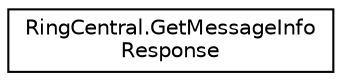 digraph "Graphical Class Hierarchy"
{
 // LATEX_PDF_SIZE
  edge [fontname="Helvetica",fontsize="10",labelfontname="Helvetica",labelfontsize="10"];
  node [fontname="Helvetica",fontsize="10",shape=record];
  rankdir="LR";
  Node0 [label="RingCentral.GetMessageInfo\lResponse",height=0.2,width=0.4,color="black", fillcolor="white", style="filled",URL="$classRingCentral_1_1GetMessageInfoResponse.html",tooltip=" "];
}
